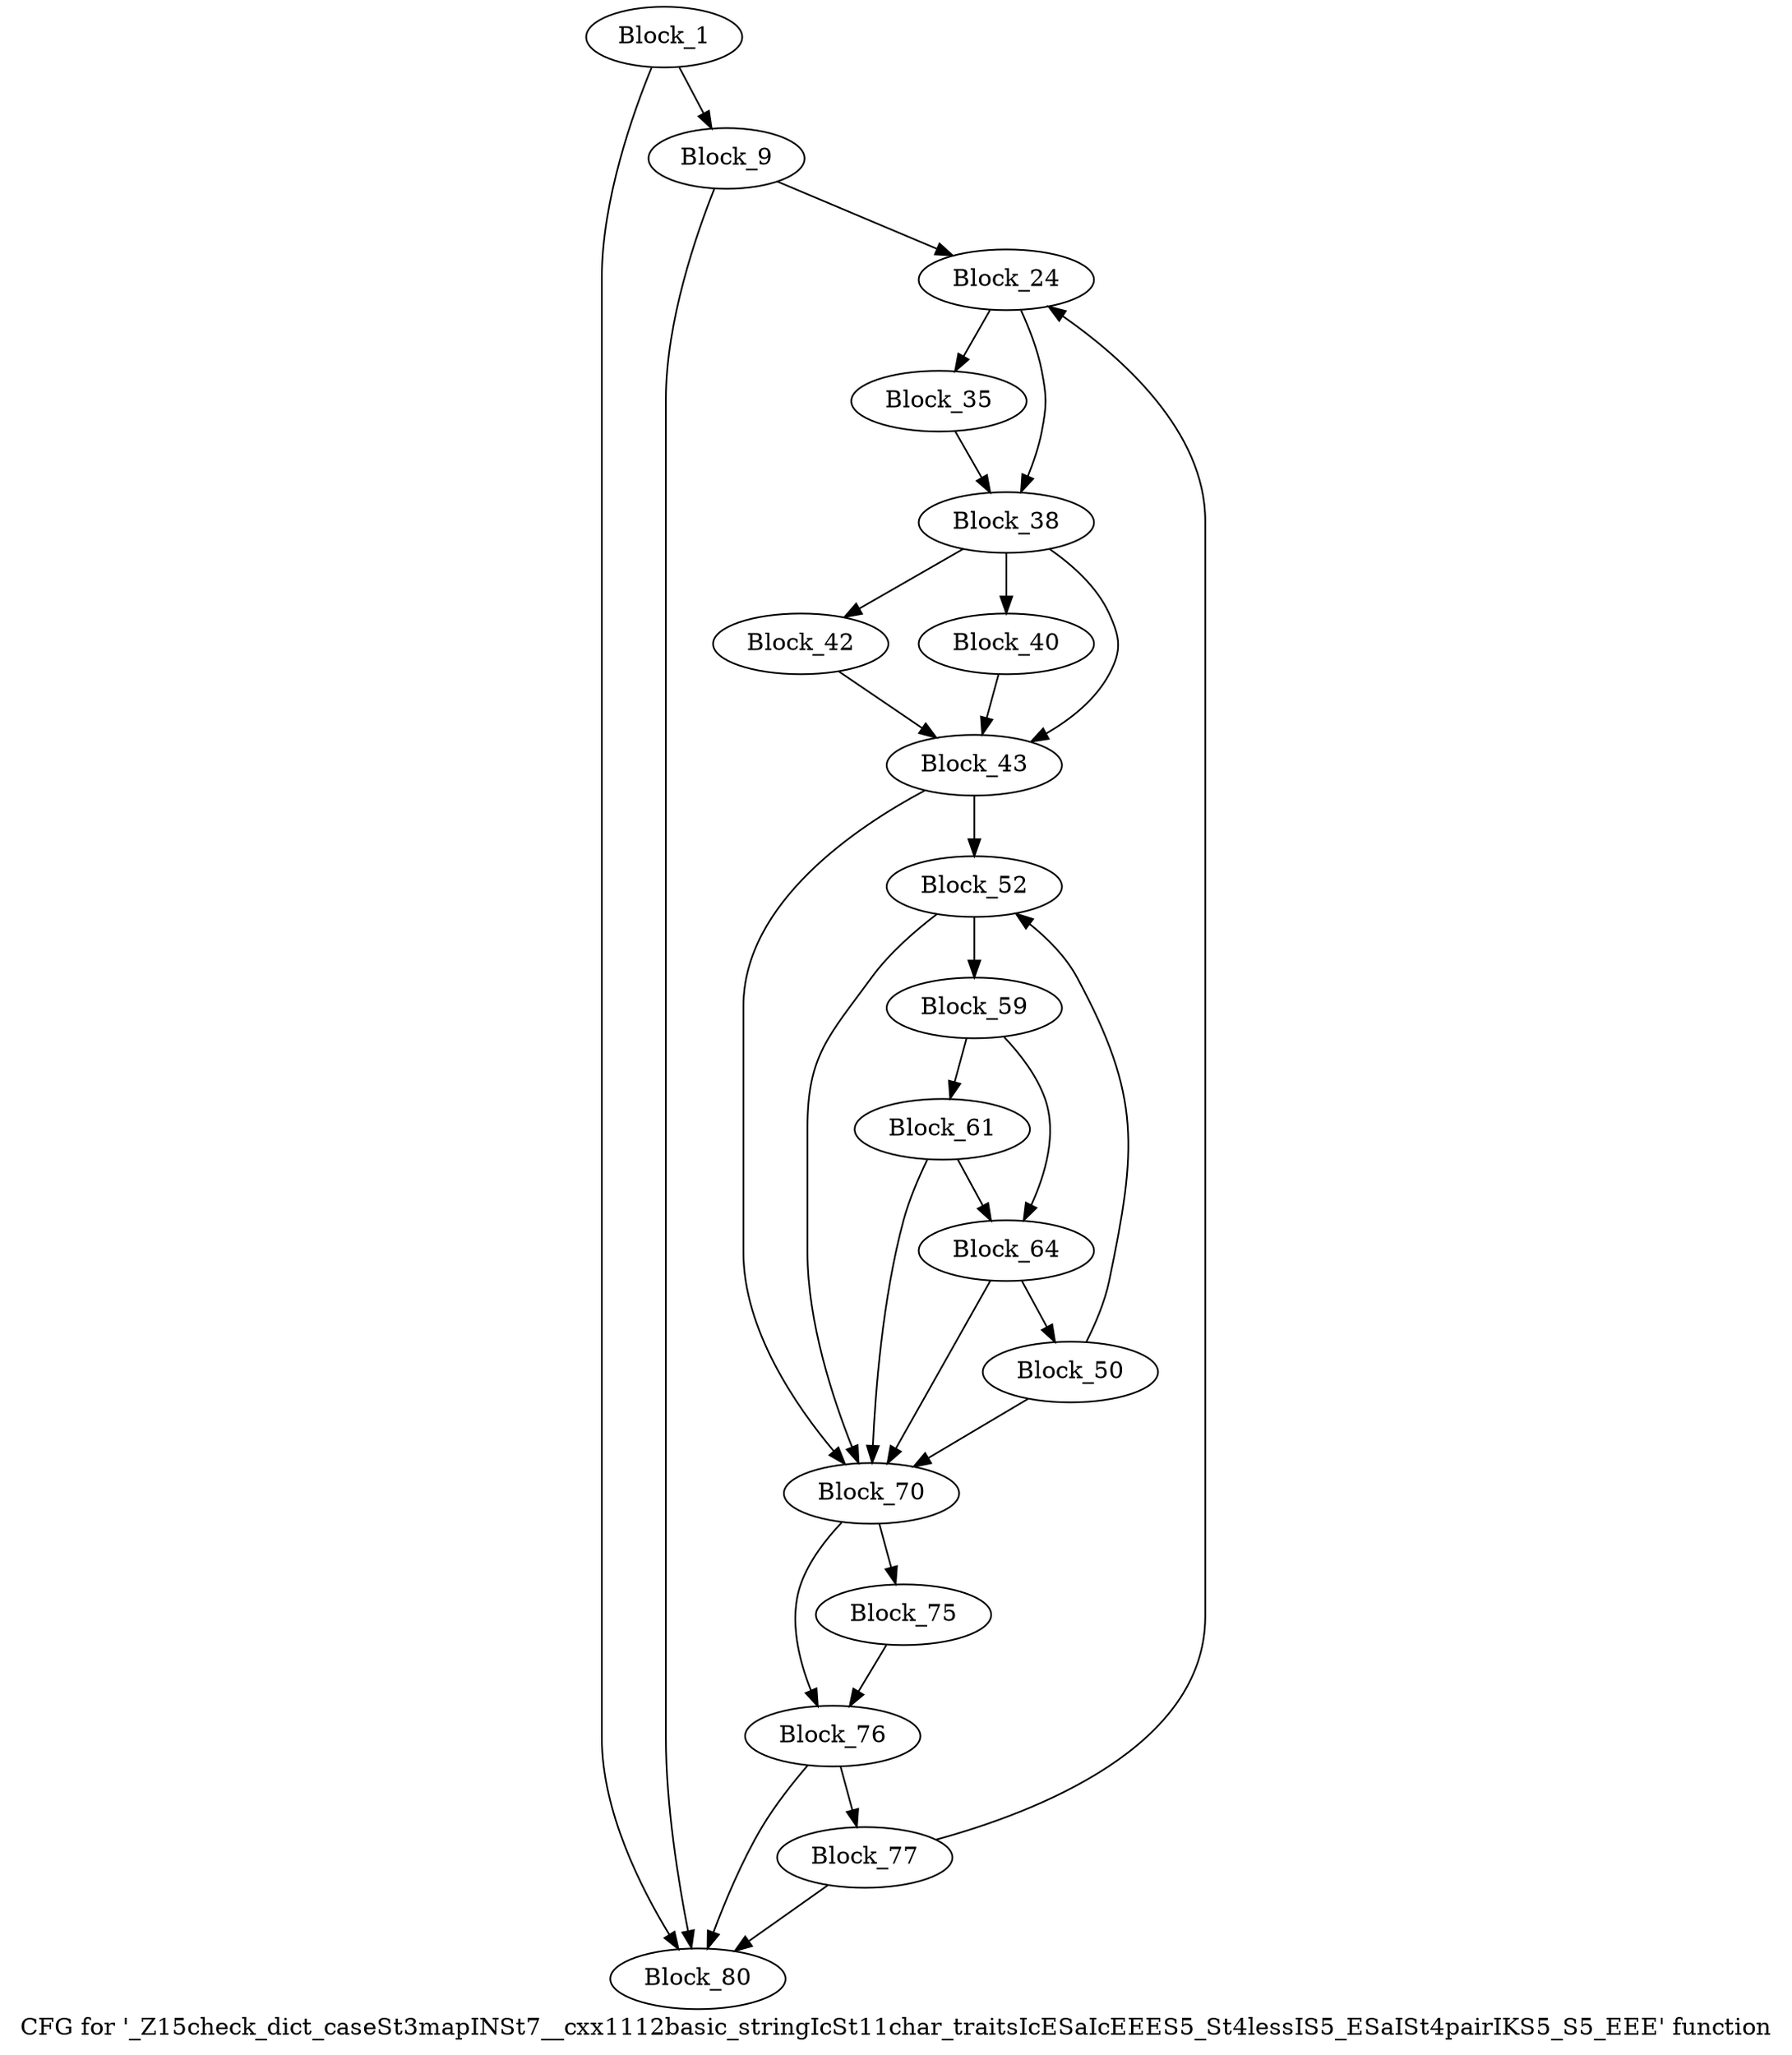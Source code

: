 digraph "CFG for '_Z15check_dict_caseSt3mapINSt7__cxx1112basic_stringIcSt11char_traitsIcESaIcEEES5_St4lessIS5_ESaISt4pairIKS5_S5_EEE' function" {
	label="CFG for '_Z15check_dict_caseSt3mapINSt7__cxx1112basic_stringIcSt11char_traitsIcESaIcEEES5_St4lessIS5_ESaISt4pairIKS5_S5_EEE' function";

	block_1 [label="Block_1"];
	block_1:s0 -> block_80;
	block_1:s1 -> block_9;
	block_9 [label="Block_9"];
	block_9:s0 -> block_80;
	block_9:s1 -> block_24;
	block_24 [label="Block_24"];
	block_24:s0 -> block_35;
	block_24:s1 -> block_38;
	block_35 [label="Block_35"];
	block_35 -> block_38;
	block_38 [label="Block_38"];
	block_38:s0 -> block_42;
	block_38:s1 -> block_40;
	block_38:s2 -> block_43;
	block_40 [label="Block_40"];
	block_40 -> block_43;
	block_42 [label="Block_42"];
	block_42 -> block_43;
	block_43 [label="Block_43"];
	block_43:s0 -> block_70;
	block_43:s1 -> block_52;
	block_50 [label="Block_50"];
	block_50:s0 -> block_70;
	block_50:s1 -> block_52;
	block_52 [label="Block_52"];
	block_52:s0 -> block_70;
	block_52:s1 -> block_59;
	block_59 [label="Block_59"];
	block_59:s0 -> block_61;
	block_59:s1 -> block_64;
	block_61 [label="Block_61"];
	block_61:s0 -> block_70;
	block_61:s1 -> block_64;
	block_64 [label="Block_64"];
	block_64:s0 -> block_70;
	block_64:s1 -> block_50;
	block_70 [label="Block_70"];
	block_70:s0 -> block_76;
	block_70:s1 -> block_75;
	block_75 [label="Block_75"];
	block_75 -> block_76;
	block_76 [label="Block_76"];
	block_76:s0 -> block_77;
	block_76:s1 -> block_80;
	block_77 [label="Block_77"];
	block_77:s0 -> block_80;
	block_77:s1 -> block_24;
	block_80 [label="Block_80"];
}
